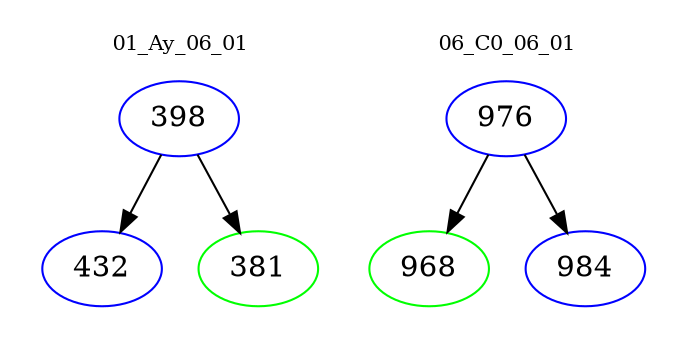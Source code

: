 digraph{
subgraph cluster_0 {
color = white
label = "01_Ay_06_01";
fontsize=10;
T0_398 [label="398", color="blue"]
T0_398 -> T0_432 [color="black"]
T0_432 [label="432", color="blue"]
T0_398 -> T0_381 [color="black"]
T0_381 [label="381", color="green"]
}
subgraph cluster_1 {
color = white
label = "06_C0_06_01";
fontsize=10;
T1_976 [label="976", color="blue"]
T1_976 -> T1_968 [color="black"]
T1_968 [label="968", color="green"]
T1_976 -> T1_984 [color="black"]
T1_984 [label="984", color="blue"]
}
}
